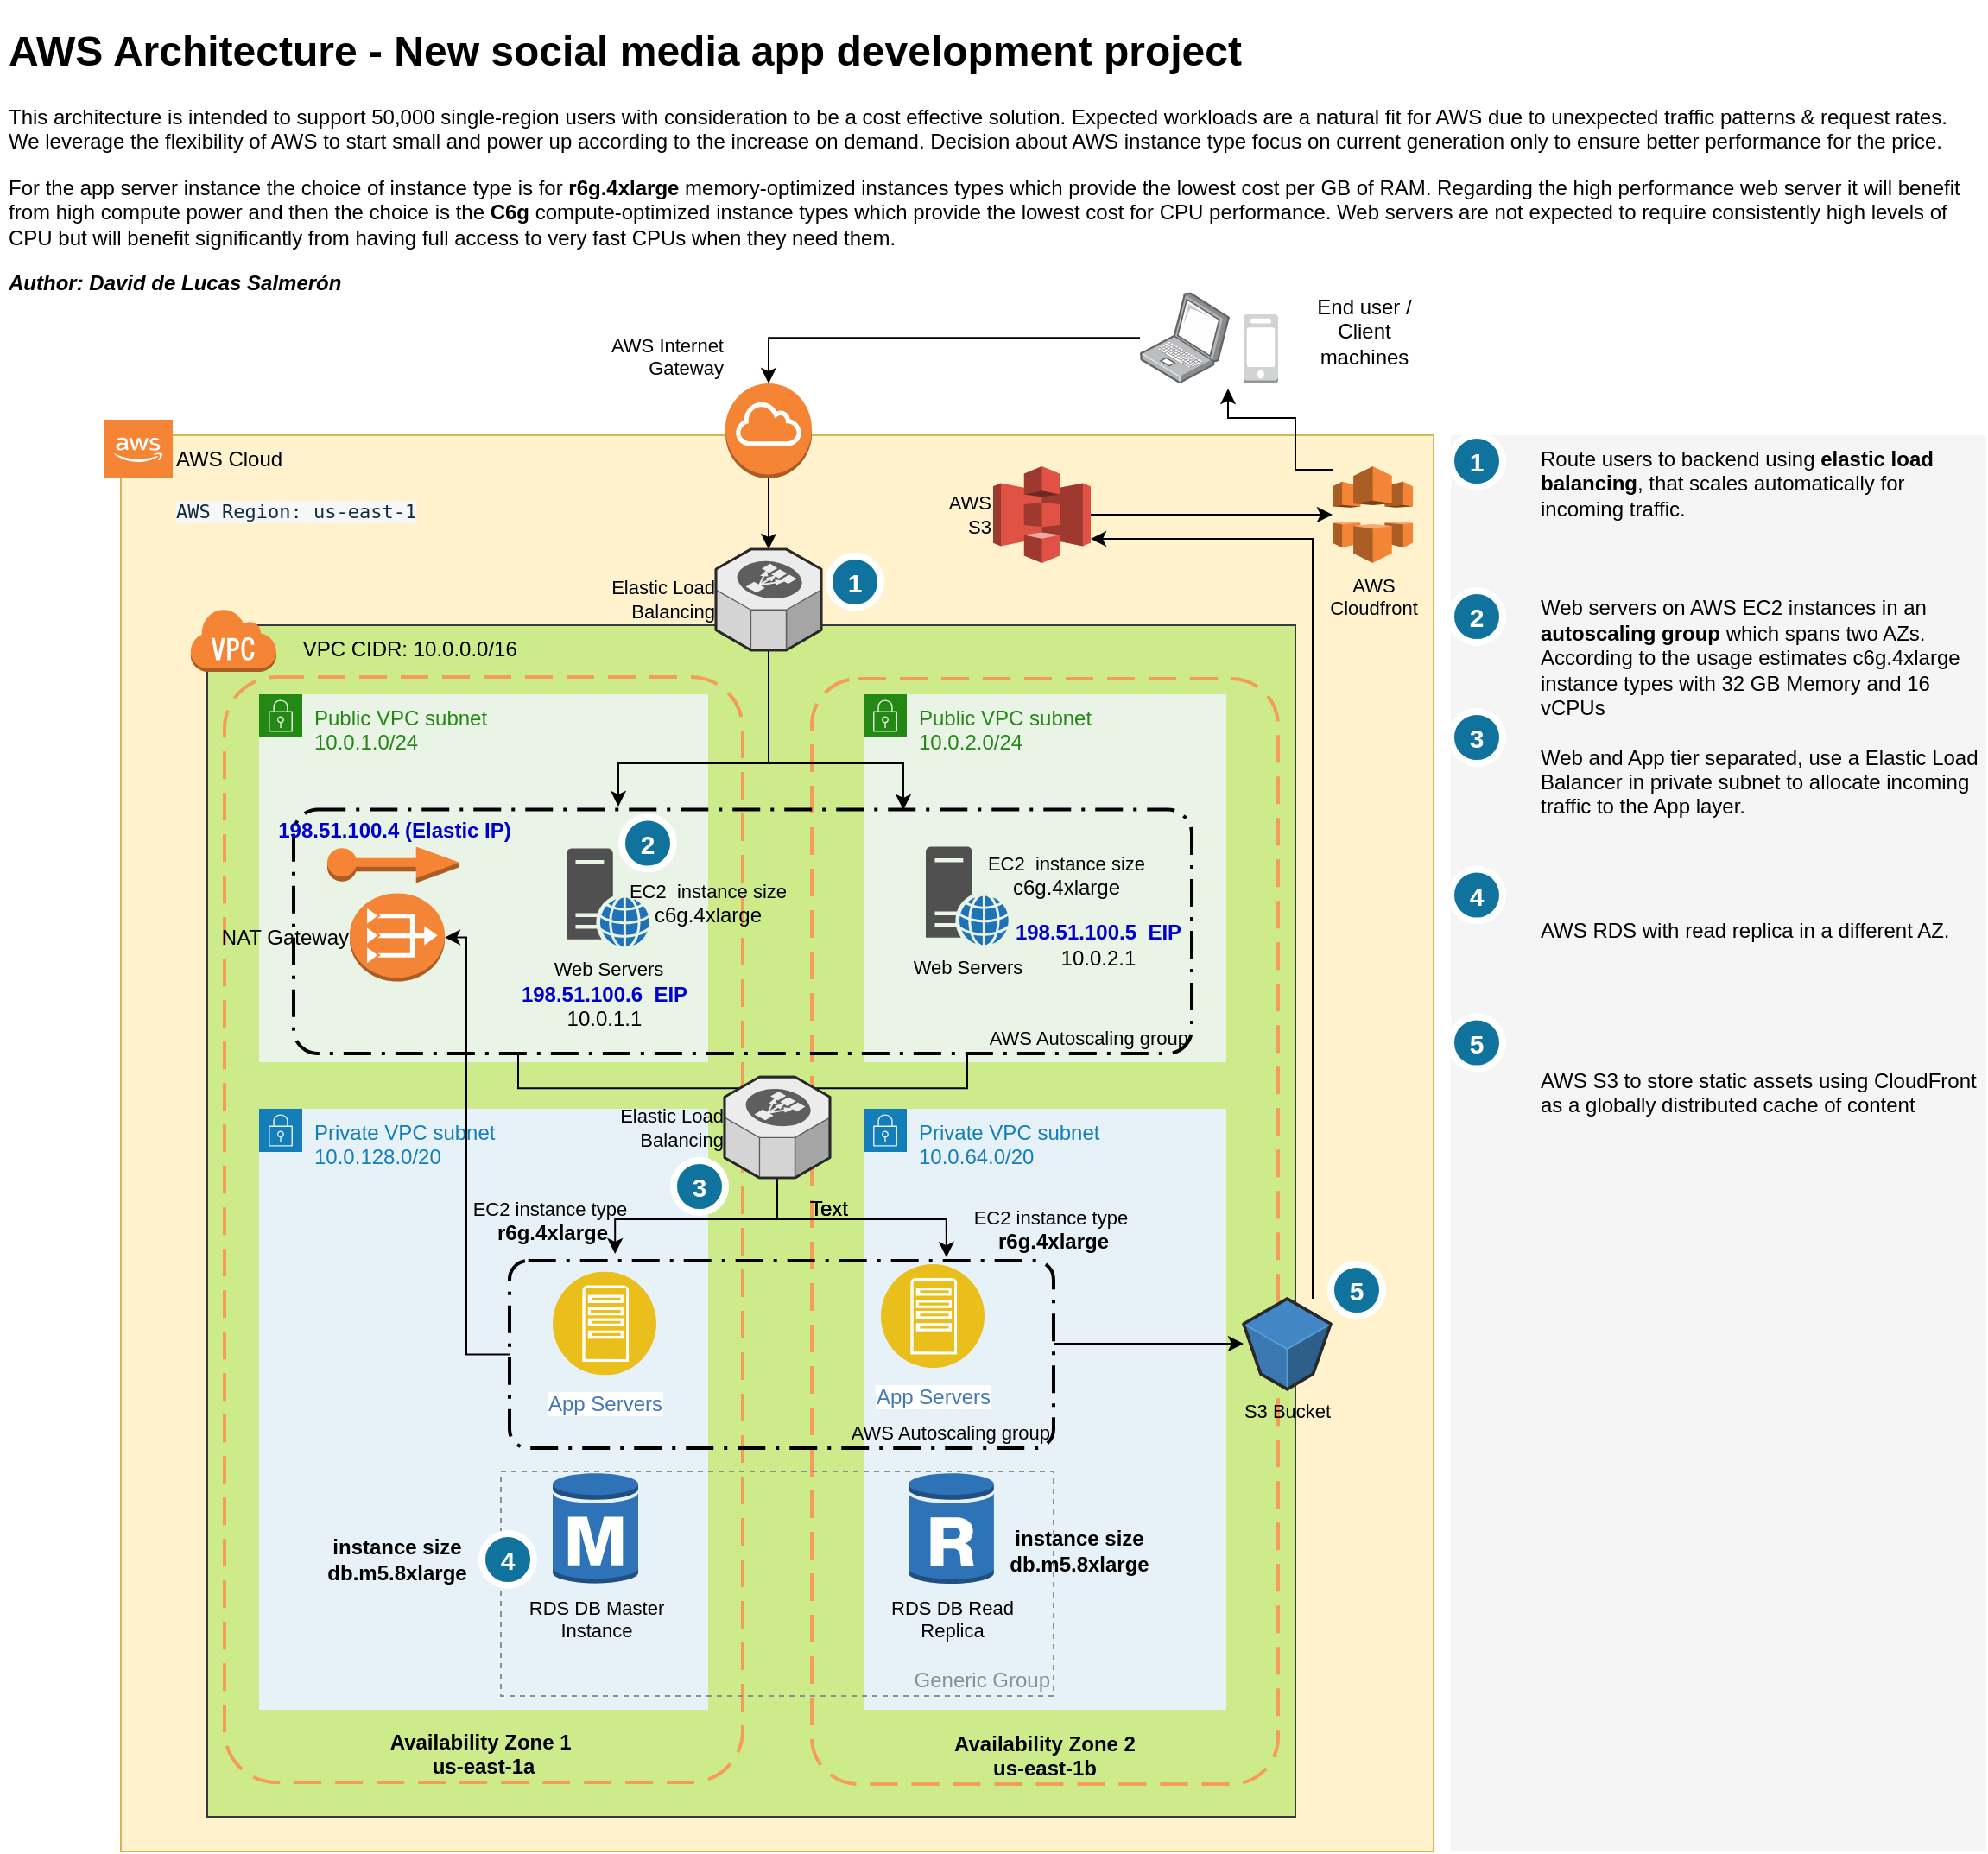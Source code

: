 <mxfile version="13.2.2" type="device" pages="3"><diagram id="McDOz9W4WF2CEw2Dvn7D" name="Udacity_Diagram_1"><mxGraphModel dx="1369" dy="881" grid="1" gridSize="10" guides="1" tooltips="1" connect="1" arrows="1" fold="1" page="1" pageScale="1" pageWidth="1169" pageHeight="1654" math="0" shadow="0"><root><mxCell id="0"/><mxCell id="1" parent="0"/><mxCell id="A8CVMTYC7VUKGbAxHwlT-1" value="AWS Cloud" style="outlineConnect=0;html=1;whiteSpace=wrap;fontSize=12;fontStyle=0;shape=mxgraph.aws4.group;grIcon=mxgraph.aws4.group_aws_cloud;strokeColor=#d6b656;fillColor=#fff2cc;verticalAlign=top;align=left;spacingLeft=30;dashed=0;" parent="1" vertex="1"><mxGeometry x="80" y="252" width="760" height="820" as="geometry"/></mxCell><mxCell id="Zefzm6IZTxNrHJh86IX8-1" value="&amp;nbsp; &amp;nbsp; &amp;nbsp; &amp;nbsp;VPC CIDR: 10.0.0.0/16" style="outlineConnect=0;html=1;whiteSpace=wrap;fontSize=12;fontStyle=0;shape=mxgraph.aws4.group;grIcon=mxgraph.aws4.group_vpc;strokeColor=#36393d;fillColor=#cdeb8b;verticalAlign=top;align=left;spacingLeft=30;dashed=0;" parent="1" vertex="1"><mxGeometry x="130" y="362" width="630" height="690" as="geometry"/></mxCell><mxCell id="epzeTMdgVQG5rQEZ-vYI-1" value="Availability Zone 2&#10;us-east-1b" style="rounded=1;arcSize=10;dashed=1;strokeColor=#F59D56;fillColor=none;gradientColor=none;dashPattern=8 4;strokeWidth=2;fontColor=#000000;verticalAlign=bottom;align=center;fontStyle=1" parent="1" vertex="1"><mxGeometry x="480" y="393" width="270" height="640" as="geometry"/></mxCell><mxCell id="NTdMYg6DqVKBEiWZkktg-1" value="Availability Zone 1 &#10;us-east-1a" style="rounded=1;arcSize=10;dashed=1;strokeColor=#F59D56;fillColor=none;gradientColor=none;dashPattern=8 4;strokeWidth=2;fontColor=#000000;verticalAlign=bottom;align=center;fontStyle=1" parent="1" vertex="1"><mxGeometry x="140" y="392" width="300" height="640" as="geometry"/></mxCell><mxCell id="cdprHV1nbsTUeTBSzKlD-3" value="Private VPC&amp;nbsp;subnet&lt;br&gt;10.0.64.0/20" style="points=[[0,0],[0.25,0],[0.5,0],[0.75,0],[1,0],[1,0.25],[1,0.5],[1,0.75],[1,1],[0.75,1],[0.5,1],[0.25,1],[0,1],[0,0.75],[0,0.5],[0,0.25]];outlineConnect=0;gradientColor=none;html=1;whiteSpace=wrap;fontSize=12;fontStyle=0;shape=mxgraph.aws4.group;grIcon=mxgraph.aws4.group_security_group;grStroke=0;strokeColor=#147EBA;fillColor=#E6F2F8;verticalAlign=top;align=left;spacingLeft=30;fontColor=#147EBA;dashed=0;" parent="1" vertex="1"><mxGeometry x="510" y="642" width="210" height="348" as="geometry"/></mxCell><mxCell id="cdprHV1nbsTUeTBSzKlD-2" value="Private VPC&amp;nbsp;subnet&lt;br&gt;10.0.128.0/20" style="points=[[0,0],[0.25,0],[0.5,0],[0.75,0],[1,0],[1,0.25],[1,0.5],[1,0.75],[1,1],[0.75,1],[0.5,1],[0.25,1],[0,1],[0,0.75],[0,0.5],[0,0.25]];outlineConnect=0;gradientColor=none;html=1;whiteSpace=wrap;fontSize=12;fontStyle=0;shape=mxgraph.aws4.group;grIcon=mxgraph.aws4.group_security_group;grStroke=0;strokeColor=#147EBA;fillColor=#E6F2F8;verticalAlign=top;align=left;spacingLeft=30;fontColor=#147EBA;dashed=0;" parent="1" vertex="1"><mxGeometry x="160" y="642" width="260" height="348" as="geometry"/></mxCell><mxCell id="XdWFsrcNW8t2DL02BhgS-1" style="edgeStyle=orthogonalEdgeStyle;rounded=0;orthogonalLoop=1;jettySize=auto;html=1;fontSize=11;" parent="1" source="gcy_pPSBwKrR6Ofx5eui-27" target="gcy_pPSBwKrR6Ofx5eui-3" edge="1"><mxGeometry relative="1" as="geometry"><Array as="points"><mxPoint x="650" y="778"/><mxPoint x="650" y="778"/></Array></mxGeometry></mxCell><mxCell id="gcy_pPSBwKrR6Ofx5eui-27" value="AWS Autoscaling group" style="rounded=1;arcSize=10;dashed=1;fillColor=none;gradientColor=none;dashPattern=8 3 1 3;strokeWidth=2;fontSize=11;labelPosition=center;verticalLabelPosition=middle;align=right;verticalAlign=bottom;" parent="1" vertex="1"><mxGeometry x="305" y="730" width="315" height="108.5" as="geometry"/></mxCell><mxCell id="cdprHV1nbsTUeTBSzKlD-1" value="Public VPC subnet &lt;br&gt;10.0.1.0/24" style="points=[[0,0],[0.25,0],[0.5,0],[0.75,0],[1,0],[1,0.25],[1,0.5],[1,0.75],[1,1],[0.75,1],[0.5,1],[0.25,1],[0,1],[0,0.75],[0,0.5],[0,0.25]];outlineConnect=0;gradientColor=none;html=1;whiteSpace=wrap;fontSize=12;fontStyle=0;shape=mxgraph.aws4.group;grIcon=mxgraph.aws4.group_security_group;grStroke=0;strokeColor=#248814;fillColor=#E9F3E6;verticalAlign=top;align=left;spacingLeft=30;fontColor=#248814;dashed=0;" parent="1" vertex="1"><mxGeometry x="160" y="402" width="260" height="213" as="geometry"/></mxCell><mxCell id="cdprHV1nbsTUeTBSzKlD-4" value="Public VPC subnet&lt;br&gt;10.0.2.0/24" style="points=[[0,0],[0.25,0],[0.5,0],[0.75,0],[1,0],[1,0.25],[1,0.5],[1,0.75],[1,1],[0.75,1],[0.5,1],[0.25,1],[0,1],[0,0.75],[0,0.5],[0,0.25]];outlineConnect=0;gradientColor=none;html=1;whiteSpace=wrap;fontSize=12;fontStyle=0;shape=mxgraph.aws4.group;grIcon=mxgraph.aws4.group_security_group;grStroke=0;strokeColor=#248814;fillColor=#E9F3E6;verticalAlign=top;align=left;spacingLeft=30;fontColor=#248814;dashed=0;" parent="1" vertex="1"><mxGeometry x="510" y="402" width="210" height="213" as="geometry"/></mxCell><mxCell id="gcy_pPSBwKrR6Ofx5eui-44" style="edgeStyle=orthogonalEdgeStyle;rounded=0;orthogonalLoop=1;jettySize=auto;html=1;exitX=0.25;exitY=1;exitDx=0;exitDy=0;fontSize=11;" parent="1" source="gcy_pPSBwKrR6Ofx5eui-17" target="gcy_pPSBwKrR6Ofx5eui-38" edge="1"><mxGeometry relative="1" as="geometry"/></mxCell><mxCell id="gcy_pPSBwKrR6Ofx5eui-45" style="edgeStyle=orthogonalEdgeStyle;rounded=0;orthogonalLoop=1;jettySize=auto;html=1;exitX=0.75;exitY=1;exitDx=0;exitDy=0;fontSize=11;" parent="1" source="gcy_pPSBwKrR6Ofx5eui-17" target="gcy_pPSBwKrR6Ofx5eui-38" edge="1"><mxGeometry relative="1" as="geometry"/></mxCell><mxCell id="gcy_pPSBwKrR6Ofx5eui-17" value="AWS Autoscaling group" style="rounded=1;arcSize=10;dashed=1;fillColor=none;gradientColor=none;dashPattern=8 3 1 3;strokeWidth=2;fontSize=11;labelPosition=center;verticalLabelPosition=middle;align=right;verticalAlign=bottom;" parent="1" vertex="1"><mxGeometry x="180" y="468.75" width="520" height="141.25" as="geometry"/></mxCell><mxCell id="Zefzm6IZTxNrHJh86IX8-6" value="" style="rounded=0;whiteSpace=wrap;html=1;align=left;fillColor=#f5f5f5;strokeColor=none;fontColor=#333333;" parent="1" vertex="1"><mxGeometry x="850" y="252" width="310" height="820" as="geometry"/></mxCell><mxCell id="Zefzm6IZTxNrHJh86IX8-4" value="&lt;h1&gt;AWS Architecture - New social media app development project&lt;/h1&gt;&lt;p&gt;This architecture is intended to support 50,000 single-region users with consideration to be a cost effective solution. Expected workloads are a natural fit for AWS due to unexpected traffic patterns &amp;amp; request rates. We leverage the flexibility of AWS to start small and power up according to the increase on demand. Decision about AWS instance type focus on current generation only to ensure better performance for the price.&lt;/p&gt;&lt;p&gt;For the app server instance the choice of instance type is for &lt;b&gt;r6g.4xlarge&lt;/b&gt; memory-optimized instances types which provide the lowest cost per GB of RAM. Regarding the high performance web server it will benefit from high compute power and then the choice is the &lt;b&gt;C6g&lt;/b&gt; compute-optimized instance types which provide the lowest cost for CPU performance. Web servers are not expected to require consistently high levels of CPU but will&amp;nbsp;benefit significantly from having full access to very fast CPUs when they need them.&lt;/p&gt;&lt;p&gt;&lt;b&gt;&lt;i&gt;Author: David de Lucas Salmerón&lt;/i&gt;&lt;/b&gt;&lt;br&gt;&lt;/p&gt;&lt;p&gt;&lt;br&gt;&lt;/p&gt;" style="text;html=1;strokeColor=none;fillColor=none;spacing=5;spacingTop=-20;whiteSpace=wrap;overflow=hidden;rounded=0;" parent="1" vertex="1"><mxGeometry x="10" y="10" width="1150" height="170" as="geometry"/></mxCell><mxCell id="Zefzm6IZTxNrHJh86IX8-5" value="Route users to backend using &lt;b&gt;elastic load balancing&lt;/b&gt;, that scales automatically for incoming traffic.&lt;b&gt;&amp;nbsp;&lt;/b&gt;&lt;br&gt;&lt;br&gt;&lt;br&gt;&lt;br&gt;Web servers on AWS EC2 instances in an &lt;b&gt;autoscaling group &lt;/b&gt;which spans two AZs. According to the usage estimates&amp;nbsp;c6g.4xlarge instance types with 32 GB Memory and 16 vCPUs&amp;nbsp;&lt;b&gt;&amp;nbsp;&lt;br&gt;&lt;br&gt;&lt;/b&gt;Web and App tier separated, use a Elastic Load Balancer in private subnet to allocate incoming traffic to the App layer.&lt;br&gt;&lt;br&gt;&lt;br&gt;&lt;br&gt;&lt;br&gt;AWS RDS with read replica in a different AZ.&amp;nbsp;&lt;br&gt;&lt;br&gt;&lt;br&gt;&lt;br&gt;&lt;br&gt;&lt;br&gt;AWS S3 to store static assets using CloudFront as a globally distributed cache of content" style="text;html=1;strokeColor=none;fillColor=none;align=left;verticalAlign=top;whiteSpace=wrap;rounded=0;" parent="1" vertex="1"><mxGeometry x="900" y="252" width="260" height="820" as="geometry"/></mxCell><mxCell id="Zefzm6IZTxNrHJh86IX8-8" value="1" style="shape=ellipse;perimeter=ellipsePerimeter;fontSize=15;fontStyle=1;shadow=0;strokeColor=#ffffff;fillColor=#10739E;strokeWidth=4;fontColor=#ffffff;align=center;verticalAlign=top;" parent="1" vertex="1"><mxGeometry x="850" y="252" width="30" height="30" as="geometry"/></mxCell><mxCell id="aLwPi27Mg2yZu76CmqRt-5" style="edgeStyle=orthogonalEdgeStyle;rounded=0;orthogonalLoop=1;jettySize=auto;html=1;entryX=0.5;entryY=0;entryDx=0;entryDy=0;entryPerimeter=0;fontSize=11;" parent="1" source="A8CVMTYC7VUKGbAxHwlT-3" target="aLwPi27Mg2yZu76CmqRt-4" edge="1"><mxGeometry relative="1" as="geometry"/></mxCell><mxCell id="A8CVMTYC7VUKGbAxHwlT-3" value="" style="points=[];aspect=fixed;html=1;align=center;shadow=0;dashed=0;image;image=img/lib/allied_telesis/computer_and_terminals/Laptop.svg;" parent="1" vertex="1"><mxGeometry x="670" y="169.26" width="52" height="52.74" as="geometry"/></mxCell><mxCell id="A8CVMTYC7VUKGbAxHwlT-4" value="" style="outlineConnect=0;dashed=0;verticalLabelPosition=bottom;verticalAlign=top;align=center;html=1;shape=mxgraph.aws3.mobile_client;fillColor=#D2D3D3;gradientColor=none;" parent="1" vertex="1"><mxGeometry x="730" y="182" width="20" height="40" as="geometry"/></mxCell><mxCell id="A8CVMTYC7VUKGbAxHwlT-5" value="End user / Client machines" style="text;html=1;strokeColor=none;fillColor=none;align=center;verticalAlign=middle;whiteSpace=wrap;rounded=0;" parent="1" vertex="1"><mxGeometry x="760" y="182" width="80" height="20" as="geometry"/></mxCell><mxCell id="A8CVMTYC7VUKGbAxHwlT-6" value="&lt;span style=&quot;color: rgb(15 , 43 , 61) ; font-family: monospace , monospace ; font-size: 11px ; font-style: normal ; font-weight: 400 ; letter-spacing: normal ; text-align: left ; text-indent: 0px ; text-transform: none ; word-spacing: 0px ; background-color: rgb(247 , 247 , 248) ; display: inline ; float: none&quot;&gt;AWS Region: us-east-1&lt;/span&gt;" style="text;whiteSpace=wrap;html=1;fontSize=11;" parent="1" vertex="1"><mxGeometry x="110" y="283" width="149" height="30" as="geometry"/></mxCell><mxCell id="D_G-WNIXZ3G-uMVslzD8-1" value="" style="outlineConnect=0;dashed=0;verticalLabelPosition=bottom;verticalAlign=top;align=center;html=1;shape=mxgraph.aws3.cloud_2;fillColor=#F58534;gradientColor=none;fontColor=#000000;" parent="1" vertex="1"><mxGeometry x="70" y="243" width="40" height="34" as="geometry"/></mxCell><mxCell id="MadBaoG2AKypC6suMUVm-1" value="" style="outlineConnect=0;dashed=0;verticalLabelPosition=bottom;verticalAlign=top;align=center;html=1;shape=mxgraph.aws3.virtual_private_cloud;fillColor=#F58534;gradientColor=none;" parent="1" vertex="1"><mxGeometry x="120" y="352" width="50" height="37" as="geometry"/></mxCell><mxCell id="aLwPi27Mg2yZu76CmqRt-1" value="NAT Gateway" style="outlineConnect=0;dashed=0;verticalLabelPosition=middle;verticalAlign=middle;align=right;html=1;shape=mxgraph.aws3.vpc_nat_gateway;fillColor=#F58536;gradientColor=none;labelPosition=left;" parent="1" vertex="1"><mxGeometry x="212.5" y="517.25" width="55" height="51" as="geometry"/></mxCell><mxCell id="gcy_pPSBwKrR6Ofx5eui-37" style="edgeStyle=orthogonalEdgeStyle;rounded=0;orthogonalLoop=1;jettySize=auto;html=1;fontSize=11;" parent="1" source="aLwPi27Mg2yZu76CmqRt-4" target="gcy_pPSBwKrR6Ofx5eui-33" edge="1"><mxGeometry relative="1" as="geometry"/></mxCell><mxCell id="aLwPi27Mg2yZu76CmqRt-4" value="AWS Internet &lt;br&gt;Gateway" style="outlineConnect=0;dashed=0;verticalLabelPosition=top;verticalAlign=bottom;align=right;html=1;shape=mxgraph.aws3.internet_gateway;fillColor=#F58534;gradientColor=none;fontSize=11;labelPosition=left;" parent="1" vertex="1"><mxGeometry x="430" y="222" width="50" height="55" as="geometry"/></mxCell><mxCell id="gcy_pPSBwKrR6Ofx5eui-7" style="edgeStyle=orthogonalEdgeStyle;rounded=0;orthogonalLoop=1;jettySize=auto;html=1;fontSize=11;entryX=0.981;entryY=1.057;entryDx=0;entryDy=0;entryPerimeter=0;" parent="1" source="gcy_pPSBwKrR6Ofx5eui-1" target="A8CVMTYC7VUKGbAxHwlT-3" edge="1"><mxGeometry relative="1" as="geometry"><mxPoint x="720" y="232" as="targetPoint"/><Array as="points"><mxPoint x="760" y="272"/><mxPoint x="760" y="242"/><mxPoint x="721" y="242"/></Array></mxGeometry></mxCell><mxCell id="gcy_pPSBwKrR6Ofx5eui-1" value="AWS &lt;br&gt;Cloudfront" style="outlineConnect=0;dashed=0;verticalLabelPosition=bottom;verticalAlign=top;align=center;html=1;shape=mxgraph.aws3.cloudfront;fillColor=#F58536;gradientColor=none;fontSize=11;labelPosition=center;" parent="1" vertex="1"><mxGeometry x="781.5" y="270" width="46.5" height="56" as="geometry"/></mxCell><mxCell id="gcy_pPSBwKrR6Ofx5eui-6" style="edgeStyle=orthogonalEdgeStyle;rounded=0;orthogonalLoop=1;jettySize=auto;html=1;fontSize=11;" parent="1" source="gcy_pPSBwKrR6Ofx5eui-2" target="gcy_pPSBwKrR6Ofx5eui-1" edge="1"><mxGeometry relative="1" as="geometry"/></mxCell><mxCell id="gcy_pPSBwKrR6Ofx5eui-2" value="AWS &lt;br&gt;S3" style="outlineConnect=0;dashed=0;verticalLabelPosition=middle;verticalAlign=middle;align=right;html=1;shape=mxgraph.aws3.s3;fillColor=#E05243;gradientColor=none;fontSize=11;labelPosition=left;" parent="1" vertex="1"><mxGeometry x="585" y="270" width="56.5" height="56" as="geometry"/></mxCell><mxCell id="gcy_pPSBwKrR6Ofx5eui-4" style="edgeStyle=orthogonalEdgeStyle;rounded=0;orthogonalLoop=1;jettySize=auto;html=1;fontSize=11;" parent="1" source="gcy_pPSBwKrR6Ofx5eui-3" target="gcy_pPSBwKrR6Ofx5eui-2" edge="1"><mxGeometry relative="1" as="geometry"><Array as="points"><mxPoint x="770" y="312"/></Array></mxGeometry></mxCell><mxCell id="gcy_pPSBwKrR6Ofx5eui-3" value="S3 Bucket" style="verticalLabelPosition=bottom;html=1;verticalAlign=top;strokeWidth=1;align=center;outlineConnect=0;dashed=0;outlineConnect=0;shape=mxgraph.aws3d.s3Bucket;fillColor=#4286c5;strokeColor=#57A2D8;aspect=fixed;fontSize=11;" parent="1" vertex="1"><mxGeometry x="730" y="752" width="50.5" height="52.39" as="geometry"/></mxCell><mxCell id="gcy_pPSBwKrR6Ofx5eui-15" value="Web Servers" style="pointerEvents=1;shadow=0;dashed=0;html=1;strokeColor=none;fillColor=#505050;labelPosition=center;verticalLabelPosition=bottom;verticalAlign=top;outlineConnect=0;align=center;shape=mxgraph.office.servers.web_server_blue;fontSize=11;" parent="1" vertex="1"><mxGeometry x="338" y="491.25" width="48" height="57" as="geometry"/></mxCell><mxCell id="gcy_pPSBwKrR6Ofx5eui-16" value="Web Servers" style="pointerEvents=1;shadow=0;dashed=0;html=1;strokeColor=none;fillColor=#505050;labelPosition=center;verticalLabelPosition=bottom;verticalAlign=top;outlineConnect=0;align=center;shape=mxgraph.office.servers.web_server_blue;fontSize=11;" parent="1" vertex="1"><mxGeometry x="546" y="490.25" width="48" height="57" as="geometry"/></mxCell><mxCell id="gcy_pPSBwKrR6Ofx5eui-22" value="App Servers" style="aspect=fixed;perimeter=ellipsePerimeter;html=1;align=center;shadow=0;dashed=0;fontColor=#4277BB;labelBackgroundColor=#ffffff;fontSize=12;spacingTop=3;image;image=img/lib/ibm/applications/app_server.svg;" parent="1" vertex="1"><mxGeometry x="330" y="736.25" width="60" height="60" as="geometry"/></mxCell><mxCell id="gcy_pPSBwKrR6Ofx5eui-25" value="EC2&amp;nbsp; instance size&lt;br&gt;&lt;span style=&quot;font-size: 12px ; text-align: left&quot;&gt;c6g.4xlarge&lt;/span&gt;" style="text;html=1;strokeColor=none;fillColor=none;align=center;verticalAlign=middle;whiteSpace=wrap;rounded=0;fontSize=11;" parent="1" vertex="1"><mxGeometry x="580" y="497.25" width="95" height="20" as="geometry"/></mxCell><mxCell id="gcy_pPSBwKrR6Ofx5eui-26" value="App Servers" style="aspect=fixed;perimeter=ellipsePerimeter;html=1;align=center;shadow=0;dashed=0;fontColor=#4277BB;labelBackgroundColor=#ffffff;fontSize=12;spacingTop=3;image;image=img/lib/ibm/applications/app_server.svg;" parent="1" vertex="1"><mxGeometry x="520" y="732" width="60" height="60" as="geometry"/></mxCell><mxCell id="gcy_pPSBwKrR6Ofx5eui-29" value="RDS DB Master &lt;br&gt;Instance" style="outlineConnect=0;dashed=0;verticalLabelPosition=bottom;verticalAlign=top;align=center;html=1;shape=mxgraph.aws3.rds_db_instance;fillColor=#2E73B8;gradientColor=none;fontSize=11;" parent="1" vertex="1"><mxGeometry x="330" y="852" width="49.5" height="66" as="geometry"/></mxCell><mxCell id="gcy_pPSBwKrR6Ofx5eui-31" value="RDS DB Read &lt;br&gt;Replica" style="outlineConnect=0;dashed=0;verticalLabelPosition=bottom;verticalAlign=top;align=center;html=1;shape=mxgraph.aws3.rds_db_instance_read_replica;fillColor=#2E73B8;gradientColor=none;fontSize=11;" parent="1" vertex="1"><mxGeometry x="536" y="852" width="49.5" height="66" as="geometry"/></mxCell><mxCell id="gcy_pPSBwKrR6Ofx5eui-32" value="Generic Group" style="outlineConnect=0;gradientColor=none;html=1;whiteSpace=wrap;fontSize=12;fontStyle=0;strokeColor=#879196;fillColor=none;verticalAlign=bottom;align=right;fontColor=#879196;dashed=1;spacingTop=3;labelPosition=center;verticalLabelPosition=middle;" parent="1" vertex="1"><mxGeometry x="300" y="852" width="320" height="130" as="geometry"/></mxCell><mxCell id="gcy_pPSBwKrR6Ofx5eui-34" style="edgeStyle=orthogonalEdgeStyle;rounded=0;orthogonalLoop=1;jettySize=auto;html=1;fontSize=11;" parent="1" source="gcy_pPSBwKrR6Ofx5eui-33" edge="1"><mxGeometry relative="1" as="geometry"><mxPoint x="368" y="467" as="targetPoint"/><Array as="points"><mxPoint x="455" y="442"/><mxPoint x="368" y="442"/><mxPoint x="368" y="467"/></Array></mxGeometry></mxCell><mxCell id="gcy_pPSBwKrR6Ofx5eui-36" style="edgeStyle=orthogonalEdgeStyle;rounded=0;orthogonalLoop=1;jettySize=auto;html=1;fontSize=11;" parent="1" source="gcy_pPSBwKrR6Ofx5eui-33" edge="1"><mxGeometry relative="1" as="geometry"><mxPoint x="533" y="469" as="targetPoint"/><Array as="points"><mxPoint x="455" y="442"/><mxPoint x="533" y="442"/><mxPoint x="533" y="469"/></Array></mxGeometry></mxCell><mxCell id="gcy_pPSBwKrR6Ofx5eui-33" value="Elastic Load&lt;br&gt;Balancing" style="verticalLabelPosition=middle;html=1;verticalAlign=middle;strokeWidth=1;align=right;outlineConnect=0;dashed=0;outlineConnect=0;shape=mxgraph.aws3d.elasticLoadBalancing;fillColor=#ECECEC;strokeColor=#5E5E5E;aspect=fixed;fontSize=11;labelPosition=left;" parent="1" vertex="1"><mxGeometry x="424.5" y="318" width="61" height="58.46" as="geometry"/></mxCell><mxCell id="gcy_pPSBwKrR6Ofx5eui-41" style="edgeStyle=orthogonalEdgeStyle;rounded=0;orthogonalLoop=1;jettySize=auto;html=1;entryX=0.194;entryY=-0.037;entryDx=0;entryDy=0;entryPerimeter=0;fontSize=11;" parent="1" source="gcy_pPSBwKrR6Ofx5eui-38" target="gcy_pPSBwKrR6Ofx5eui-27" edge="1"><mxGeometry relative="1" as="geometry"/></mxCell><mxCell id="gcy_pPSBwKrR6Ofx5eui-43" style="edgeStyle=orthogonalEdgeStyle;rounded=0;orthogonalLoop=1;jettySize=auto;html=1;entryX=0.803;entryY=-0.018;entryDx=0;entryDy=0;entryPerimeter=0;fontSize=11;" parent="1" source="gcy_pPSBwKrR6Ofx5eui-38" target="gcy_pPSBwKrR6Ofx5eui-27" edge="1"><mxGeometry relative="1" as="geometry"/></mxCell><mxCell id="gcy_pPSBwKrR6Ofx5eui-38" value="Elastic Load&lt;br&gt;Balancing" style="verticalLabelPosition=middle;html=1;verticalAlign=middle;strokeWidth=1;align=right;outlineConnect=0;dashed=0;outlineConnect=0;shape=mxgraph.aws3d.elasticLoadBalancing;fillColor=#ECECEC;strokeColor=#5E5E5E;aspect=fixed;fontSize=11;labelPosition=left;" parent="1" vertex="1"><mxGeometry x="429.5" y="623.54" width="61" height="58.46" as="geometry"/></mxCell><mxCell id="ynIK8ZYILAGawrS-oB-u-1" style="edgeStyle=orthogonalEdgeStyle;rounded=0;orthogonalLoop=1;jettySize=auto;html=1;fontSize=11;" parent="1" source="gcy_pPSBwKrR6Ofx5eui-27" target="aLwPi27Mg2yZu76CmqRt-1" edge="1"><mxGeometry relative="1" as="geometry"><Array as="points"><mxPoint x="280" y="784"/></Array></mxGeometry></mxCell><mxCell id="XdWFsrcNW8t2DL02BhgS-2" value="1" style="shape=ellipse;perimeter=ellipsePerimeter;fontSize=15;fontStyle=1;shadow=0;strokeColor=#ffffff;fillColor=#10739E;strokeWidth=4;fontColor=#ffffff;align=center;verticalAlign=top;" parent="1" vertex="1"><mxGeometry x="490" y="322" width="30" height="30" as="geometry"/></mxCell><mxCell id="XdWFsrcNW8t2DL02BhgS-3" value="2" style="shape=ellipse;perimeter=ellipsePerimeter;fontSize=15;fontStyle=1;shadow=0;strokeColor=#ffffff;fillColor=#10739E;strokeWidth=4;fontColor=#ffffff;align=center;verticalAlign=top;" parent="1" vertex="1"><mxGeometry x="850" y="342" width="30" height="30" as="geometry"/></mxCell><mxCell id="XdWFsrcNW8t2DL02BhgS-4" value="3" style="shape=ellipse;perimeter=ellipsePerimeter;fontSize=15;fontStyle=1;shadow=0;strokeColor=#ffffff;fillColor=#10739E;strokeWidth=4;fontColor=#ffffff;align=center;verticalAlign=top;" parent="1" vertex="1"><mxGeometry x="850" y="412" width="30" height="30" as="geometry"/></mxCell><mxCell id="XdWFsrcNW8t2DL02BhgS-5" value="3" style="shape=ellipse;perimeter=ellipsePerimeter;fontSize=15;fontStyle=1;shadow=0;strokeColor=#ffffff;fillColor=#10739E;strokeWidth=4;fontColor=#ffffff;align=center;verticalAlign=top;" parent="1" vertex="1"><mxGeometry x="400" y="672" width="30" height="30" as="geometry"/></mxCell><mxCell id="XdWFsrcNW8t2DL02BhgS-6" value="4" style="shape=ellipse;perimeter=ellipsePerimeter;fontSize=15;fontStyle=1;shadow=0;strokeColor=#ffffff;fillColor=#10739E;strokeWidth=4;fontColor=#ffffff;align=center;verticalAlign=top;" parent="1" vertex="1"><mxGeometry x="850" y="503.25" width="30" height="30" as="geometry"/></mxCell><mxCell id="XdWFsrcNW8t2DL02BhgS-7" value="4" style="shape=ellipse;perimeter=ellipsePerimeter;fontSize=15;fontStyle=1;shadow=0;strokeColor=#ffffff;fillColor=#10739E;strokeWidth=4;fontColor=#ffffff;align=center;verticalAlign=top;" parent="1" vertex="1"><mxGeometry x="289" y="888" width="30" height="30" as="geometry"/></mxCell><mxCell id="XdWFsrcNW8t2DL02BhgS-8" value="5" style="shape=ellipse;perimeter=ellipsePerimeter;fontSize=15;fontStyle=1;shadow=0;strokeColor=#ffffff;fillColor=#10739E;strokeWidth=4;fontColor=#ffffff;align=center;verticalAlign=top;" parent="1" vertex="1"><mxGeometry x="850" y="588.75" width="30" height="30" as="geometry"/></mxCell><mxCell id="XdWFsrcNW8t2DL02BhgS-9" value="5" style="shape=ellipse;perimeter=ellipsePerimeter;fontSize=15;fontStyle=1;shadow=0;strokeColor=#ffffff;fillColor=#10739E;strokeWidth=4;fontColor=#ffffff;align=center;verticalAlign=top;" parent="1" vertex="1"><mxGeometry x="780.5" y="732" width="30" height="30" as="geometry"/></mxCell><mxCell id="ExrZB-nBfFgmghQm9sTf-1" value="EC2&amp;nbsp; instance size&lt;br&gt;&lt;span style=&quot;font-size: 12px ; text-align: left&quot;&gt;c6g.4xlarge&lt;/span&gt;" style="text;html=1;strokeColor=none;fillColor=none;align=center;verticalAlign=middle;whiteSpace=wrap;rounded=0;fontSize=11;" parent="1" vertex="1"><mxGeometry x="370" y="513.25" width="99.5" height="20" as="geometry"/></mxCell><mxCell id="ExrZB-nBfFgmghQm9sTf-2" value="EC2 instance type&amp;nbsp;&lt;br&gt;&lt;b style=&quot;font-size: 12px ; text-align: left&quot;&gt;r6g.4xlarge&lt;/b&gt;" style="text;html=1;strokeColor=none;fillColor=none;align=center;verticalAlign=middle;whiteSpace=wrap;rounded=0;fontSize=11;" parent="1" vertex="1"><mxGeometry x="279.5" y="697" width="100" height="20" as="geometry"/></mxCell><mxCell id="ExrZB-nBfFgmghQm9sTf-3" value="EC2 instance type&amp;nbsp;&lt;br&gt;&lt;b style=&quot;font-size: 12px ; text-align: left&quot;&gt;r6g.4xlarge&lt;/b&gt;" style="text;html=1;strokeColor=none;fillColor=none;align=center;verticalAlign=middle;whiteSpace=wrap;rounded=0;fontSize=11;" parent="1" vertex="1"><mxGeometry x="565" y="702" width="110" height="20" as="geometry"/></mxCell><mxCell id="qE-d5ORPCtYdBtu0bkwx-2" value="2" style="shape=ellipse;perimeter=ellipsePerimeter;fontSize=15;fontStyle=1;shadow=0;strokeColor=#ffffff;fillColor=#10739E;strokeWidth=4;fontColor=#ffffff;align=center;verticalAlign=top;" vertex="1" parent="1"><mxGeometry x="370" y="473.25" width="30" height="30" as="geometry"/></mxCell><mxCell id="qE-d5ORPCtYdBtu0bkwx-6" value="&lt;b&gt;instance size&lt;/b&gt;&lt;br&gt;&lt;b&gt;db.m5.8xlarge&lt;/b&gt;" style="text;html=1;strokeColor=none;fillColor=none;align=center;verticalAlign=middle;whiteSpace=wrap;rounded=0;" vertex="1" parent="1"><mxGeometry x="199.5" y="893" width="80" height="20" as="geometry"/></mxCell><mxCell id="qE-d5ORPCtYdBtu0bkwx-7" value="&lt;b&gt;instance size&lt;/b&gt;&lt;br&gt;&lt;b&gt;db.m5.8xlarge&lt;/b&gt;" style="text;html=1;strokeColor=none;fillColor=none;align=center;verticalAlign=middle;whiteSpace=wrap;rounded=0;" vertex="1" parent="1"><mxGeometry x="595" y="888" width="80" height="20" as="geometry"/></mxCell><mxCell id="EDEjoSYzcSmoCKlZ417N-1" value="198.51.100.4 (Elastic IP)" style="outlineConnect=0;dashed=0;verticalLabelPosition=top;verticalAlign=bottom;align=center;html=1;shape=mxgraph.aws3.elastic_ip;fillColor=#F58534;gradientColor=none;labelPosition=center;fontColor=#0000CC;fontStyle=1" vertex="1" parent="1"><mxGeometry x="199.5" y="490.25" width="76.5" height="21" as="geometry"/></mxCell><mxCell id="EDEjoSYzcSmoCKlZ417N-2" value="Text" style="text;html=1;strokeColor=none;fillColor=none;align=center;verticalAlign=middle;whiteSpace=wrap;rounded=0;" vertex="1" parent="1"><mxGeometry x="470" y="690" width="40" height="20" as="geometry"/></mxCell><mxCell id="EDEjoSYzcSmoCKlZ417N-3" value="Text" style="text;html=1;strokeColor=none;fillColor=none;align=center;verticalAlign=middle;whiteSpace=wrap;rounded=0;" vertex="1" parent="1"><mxGeometry x="470" y="690" width="40" height="20" as="geometry"/></mxCell><mxCell id="EDEjoSYzcSmoCKlZ417N-4" value="Text" style="text;html=1;strokeColor=none;fillColor=none;align=center;verticalAlign=middle;whiteSpace=wrap;rounded=0;" vertex="1" parent="1"><mxGeometry x="470" y="690" width="40" height="20" as="geometry"/></mxCell><mxCell id="EDEjoSYzcSmoCKlZ417N-11" value="&lt;b&gt;198.51.100.5&amp;nbsp; EIP&lt;/b&gt;&lt;br&gt;&lt;font color=&quot;#000000&quot;&gt;10.0.2.1&lt;/font&gt;" style="text;html=1;strokeColor=none;fillColor=none;align=center;verticalAlign=middle;whiteSpace=wrap;rounded=0;fontColor=#0000CC;" vertex="1" parent="1"><mxGeometry x="581" y="537.25" width="130" height="20" as="geometry"/></mxCell><mxCell id="EDEjoSYzcSmoCKlZ417N-12" value="&lt;span style=&quot;font-weight: 700&quot;&gt;198.51.100.6&amp;nbsp; EIP&lt;br&gt;&lt;/span&gt;&lt;font color=&quot;#000000&quot;&gt;10.0.1.1&lt;/font&gt;&lt;span style=&quot;font-weight: 700&quot;&gt;&lt;br&gt;&lt;/span&gt;&lt;span style=&quot;color: rgba(0 , 0 , 0 , 0) ; font-family: monospace ; font-size: 0px&quot;&gt;%3CmxGraphModel%3E%3Croot%3E%3CmxCell%20id%3D%220%22%2F%3E%3CmxCell%20id%3D%221%22%20parent%3D%220%22%2F%3E%3CmxCell%20id%3D%222%22%20value%3D%22%26lt%3Bspan%20style%3D%26quot%3Bfont-weight%3A%20700%26quot%3B%26gt%3B198.51.100.5%26amp%3Bnbsp%3B%20EIP%26lt%3B%2Fspan%26gt%3B%22%20style%3D%22text%3Bhtml%3D1%3BstrokeColor%3Dnone%3BfillColor%3Dnone%3Balign%3Dcenter%3BverticalAlign%3Dmiddle%3BwhiteSpace%3Dwrap%3Brounded%3D0%3BfontColor%3D%230000CC%3B%22%20vertex%3D%221%22%20parent%3D%221%22%3E%3CmxGeometry%20x%3D%22581%22%20y%3D%22537.25%22%20width%3D%22130%22%20height%3D%2220%22%20as%3D%22geometry%22%2F%3E%3C%2FmxCell%3E%3C%2Froot%3E%3C%2FmxGraphModel%3E&lt;/span&gt;&lt;span style=&quot;font-weight: 700&quot;&gt;&lt;br&gt;&lt;/span&gt;" style="text;html=1;strokeColor=none;fillColor=none;align=center;verticalAlign=middle;whiteSpace=wrap;rounded=0;fontColor=#0000CC;" vertex="1" parent="1"><mxGeometry x="295" y="580" width="130" height="20" as="geometry"/></mxCell></root></mxGraphModel></diagram><diagram id="nQnesSA6oey1kJ69yFrk" name="Udacity_Diagram_2"><mxGraphModel dx="1369" dy="881" grid="1" gridSize="10" guides="1" tooltips="1" connect="1" arrows="1" fold="1" page="1" pageScale="1" pageWidth="1169" pageHeight="1654" math="0" shadow="0"><root><mxCell id="MS3JmOIlFFnwcPeQPY54-0"/><mxCell id="MS3JmOIlFFnwcPeQPY54-1" parent="MS3JmOIlFFnwcPeQPY54-0"/><mxCell id="J0IMxH-PTaKo9PrYH7xX-0" value="AWS Cloud" style="outlineConnect=0;gradientColor=none;html=1;whiteSpace=wrap;fontSize=12;fontStyle=0;shape=mxgraph.aws4.group;grIcon=mxgraph.aws4.group_aws_cloud;strokeColor=#AAB7B8;fillColor=none;verticalAlign=top;align=left;spacingLeft=30;fontColor=#AAB7B8;dashed=0;" parent="MS3JmOIlFFnwcPeQPY54-1" vertex="1"><mxGeometry x="80" y="210" width="760" height="450" as="geometry"/></mxCell><mxCell id="J0IMxH-PTaKo9PrYH7xX-13" value="" style="rounded=0;whiteSpace=wrap;html=1;align=left;fillColor=#f5f5f5;strokeColor=none;fontColor=#333333;" parent="MS3JmOIlFFnwcPeQPY54-1" vertex="1"><mxGeometry x="850" y="210" width="310" height="450" as="geometry"/></mxCell><mxCell id="J0IMxH-PTaKo9PrYH7xX-14" value="&lt;h1&gt;AWS SERVERLESS Architecture - New app development project&lt;/h1&gt;&lt;p&gt;&lt;br&gt;&lt;/p&gt;&lt;p&gt;&lt;b&gt;&lt;i&gt;Author: David de Lucas Salmerón&lt;/i&gt;&lt;/b&gt;&lt;br&gt;&lt;/p&gt;&lt;p&gt;&lt;br&gt;&lt;/p&gt;" style="text;html=1;strokeColor=none;fillColor=none;spacing=5;spacingTop=-20;whiteSpace=wrap;overflow=hidden;rounded=0;" parent="MS3JmOIlFFnwcPeQPY54-1" vertex="1"><mxGeometry x="10" y="10" width="1150" height="150" as="geometry"/></mxCell><mxCell id="J0IMxH-PTaKo9PrYH7xX-15" value="Route 53 to let users discover the service points, with built in routing policies to route users based on latency or geography&lt;br&gt;&lt;b&gt;User computer access API Gateway and AWS CloudFront via Route 53.&lt;br&gt;&lt;/b&gt;&lt;br&gt;Store assets (static files such as html, js, css) in S3 and globally distributed cache for content with AWS CloudFront&lt;br&gt;&lt;br&gt;&lt;br&gt;Authorization is done with AWS Cognito&lt;br&gt;&lt;br&gt;&lt;br&gt;&lt;br&gt;&lt;span&gt;Amazon API Gateway requests functions&lt;/span&gt;&lt;br&gt;&lt;div&gt;that performs additional&amp;nbsp;&lt;span&gt;logic&amp;nbsp;&lt;br&gt;&lt;/span&gt;&lt;/div&gt;&lt;div&gt;&lt;span&gt;&lt;br&gt;&lt;/span&gt;&lt;/div&gt;&lt;div&gt;&lt;span&gt;&lt;br&gt;&lt;/span&gt;&lt;/div&gt;&lt;div&gt;&lt;span&gt;CloudFront set up before the API gateway and S3 to effectively reduce backend latency with Caching.&lt;br&gt;&lt;/span&gt;&lt;/div&gt;&lt;div&gt;&lt;span&gt;&lt;br&gt;&lt;/span&gt;&lt;/div&gt;&lt;div&gt;&lt;span&gt;&lt;br&gt;&lt;/span&gt;&lt;/div&gt;&lt;div&gt;&lt;span&gt;AWS Cognito manage authentication flow&amp;nbsp;&lt;br&gt;&lt;/span&gt;&lt;/div&gt;to help federate Social and Enterprise identity&lt;br&gt;&lt;br&gt;&lt;br&gt;Dynamo DB for Persistent Storage" style="text;html=1;strokeColor=none;fillColor=none;align=left;verticalAlign=top;whiteSpace=wrap;rounded=0;" parent="MS3JmOIlFFnwcPeQPY54-1" vertex="1"><mxGeometry x="900" y="210" width="260" height="450" as="geometry"/></mxCell><mxCell id="J0IMxH-PTaKo9PrYH7xX-16" value="1" style="shape=ellipse;perimeter=ellipsePerimeter;fontSize=15;fontStyle=1;shadow=0;strokeColor=#ffffff;fillColor=#10739E;strokeWidth=4;fontColor=#ffffff;align=center;verticalAlign=top;" parent="MS3JmOIlFFnwcPeQPY54-1" vertex="1"><mxGeometry x="850" y="210" width="30" height="30" as="geometry"/></mxCell><mxCell id="J0IMxH-PTaKo9PrYH7xX-17" style="edgeStyle=orthogonalEdgeStyle;rounded=0;orthogonalLoop=1;jettySize=auto;html=1;fontSize=11;entryX=0.5;entryY=0;entryDx=0;entryDy=0;entryPerimeter=0;" parent="MS3JmOIlFFnwcPeQPY54-1" source="J0IMxH-PTaKo9PrYH7xX-18" target="J0IMxH-PTaKo9PrYH7xX-28" edge="1"><mxGeometry relative="1" as="geometry"><mxPoint x="451.63" y="183.5" as="targetPoint"/><Array as="points"><mxPoint x="493" y="160"/></Array></mxGeometry></mxCell><mxCell id="Ju8I5xIxGwfWWcK1wYiG-7" style="edgeStyle=orthogonalEdgeStyle;rounded=0;orthogonalLoop=1;jettySize=auto;html=1;entryX=0.5;entryY=0;entryDx=0;entryDy=0;entryPerimeter=0;" parent="MS3JmOIlFFnwcPeQPY54-1" source="J0IMxH-PTaKo9PrYH7xX-18" target="J0IMxH-PTaKo9PrYH7xX-56" edge="1"><mxGeometry relative="1" as="geometry"/></mxCell><mxCell id="J0IMxH-PTaKo9PrYH7xX-18" value="" style="points=[];aspect=fixed;html=1;align=center;shadow=0;dashed=0;image;image=img/lib/allied_telesis/computer_and_terminals/Laptop.svg;" parent="MS3JmOIlFFnwcPeQPY54-1" vertex="1"><mxGeometry x="670" y="127.26" width="52" height="52.74" as="geometry"/></mxCell><mxCell id="J0IMxH-PTaKo9PrYH7xX-19" value="" style="outlineConnect=0;dashed=0;verticalLabelPosition=bottom;verticalAlign=top;align=center;html=1;shape=mxgraph.aws3.mobile_client;fillColor=#D2D3D3;gradientColor=none;" parent="MS3JmOIlFFnwcPeQPY54-1" vertex="1"><mxGeometry x="730" y="140" width="20" height="40" as="geometry"/></mxCell><mxCell id="J0IMxH-PTaKo9PrYH7xX-20" value="End user / Client machines" style="text;html=1;strokeColor=none;fillColor=none;align=center;verticalAlign=middle;whiteSpace=wrap;rounded=0;" parent="MS3JmOIlFFnwcPeQPY54-1" vertex="1"><mxGeometry x="760" y="140" width="80" height="20" as="geometry"/></mxCell><mxCell id="J0IMxH-PTaKo9PrYH7xX-22" value="" style="outlineConnect=0;dashed=0;verticalLabelPosition=bottom;verticalAlign=top;align=center;html=1;shape=mxgraph.aws3.cloud_2;fillColor=#F58534;gradientColor=none;fontColor=#000000;" parent="MS3JmOIlFFnwcPeQPY54-1" vertex="1"><mxGeometry x="70" y="201" width="40" height="34" as="geometry"/></mxCell><mxCell id="Ju8I5xIxGwfWWcK1wYiG-9" style="edgeStyle=orthogonalEdgeStyle;rounded=0;orthogonalLoop=1;jettySize=auto;html=1;" parent="MS3JmOIlFFnwcPeQPY54-1" source="J0IMxH-PTaKo9PrYH7xX-28" target="J0IMxH-PTaKo9PrYH7xX-66" edge="1"><mxGeometry relative="1" as="geometry"/></mxCell><mxCell id="Ju8I5xIxGwfWWcK1wYiG-10" style="edgeStyle=orthogonalEdgeStyle;rounded=0;orthogonalLoop=1;jettySize=auto;html=1;entryX=0.5;entryY=0;entryDx=0;entryDy=0;entryPerimeter=0;" parent="MS3JmOIlFFnwcPeQPY54-1" source="J0IMxH-PTaKo9PrYH7xX-28" target="J0IMxH-PTaKo9PrYH7xX-30" edge="1"><mxGeometry relative="1" as="geometry"/></mxCell><mxCell id="J0IMxH-PTaKo9PrYH7xX-28" value="AWS &lt;br&gt;Cloudfront" style="outlineConnect=0;dashed=0;verticalLabelPosition=bottom;verticalAlign=top;align=center;html=1;shape=mxgraph.aws3.cloudfront;fillColor=#F58536;gradientColor=none;fontSize=11;labelPosition=center;" parent="MS3JmOIlFFnwcPeQPY54-1" vertex="1"><mxGeometry x="469.88" y="235" width="46.5" height="56" as="geometry"/></mxCell><mxCell id="J0IMxH-PTaKo9PrYH7xX-30" value="AWS &lt;br&gt;S3" style="outlineConnect=0;dashed=0;verticalLabelPosition=middle;verticalAlign=middle;align=right;html=1;shape=mxgraph.aws3.s3;fillColor=#E05243;gradientColor=none;fontSize=11;labelPosition=left;" parent="MS3JmOIlFFnwcPeQPY54-1" vertex="1"><mxGeometry x="683.5" y="280" width="56.5" height="56" as="geometry"/></mxCell><mxCell id="J0IMxH-PTaKo9PrYH7xX-31" style="edgeStyle=orthogonalEdgeStyle;rounded=0;orthogonalLoop=1;jettySize=auto;html=1;fontSize=11;entryX=0.5;entryY=1;entryDx=0;entryDy=0;entryPerimeter=0;" parent="MS3JmOIlFFnwcPeQPY54-1" source="J0IMxH-PTaKo9PrYH7xX-32" target="J0IMxH-PTaKo9PrYH7xX-30" edge="1"><mxGeometry relative="1" as="geometry"><Array as="points"><mxPoint x="712" y="573"/></Array></mxGeometry></mxCell><mxCell id="J0IMxH-PTaKo9PrYH7xX-32" value="S3 Bucket" style="verticalLabelPosition=bottom;html=1;verticalAlign=top;strokeWidth=1;align=center;outlineConnect=0;dashed=0;outlineConnect=0;shape=mxgraph.aws3d.s3Bucket;fillColor=#4286c5;strokeColor=#57A2D8;aspect=fixed;fontSize=11;" parent="MS3JmOIlFFnwcPeQPY54-1" vertex="1"><mxGeometry x="630" y="546.38" width="70" height="72.62" as="geometry"/></mxCell><mxCell id="J0IMxH-PTaKo9PrYH7xX-49" value="2" style="shape=ellipse;perimeter=ellipsePerimeter;fontSize=15;fontStyle=1;shadow=0;strokeColor=#ffffff;fillColor=#10739E;strokeWidth=4;fontColor=#ffffff;align=center;verticalAlign=top;" parent="MS3JmOIlFFnwcPeQPY54-1" vertex="1"><mxGeometry x="850" y="300" width="30" height="30" as="geometry"/></mxCell><mxCell id="J0IMxH-PTaKo9PrYH7xX-50" value="3" style="shape=ellipse;perimeter=ellipsePerimeter;fontSize=15;fontStyle=1;shadow=0;strokeColor=#ffffff;fillColor=#10739E;strokeWidth=4;fontColor=#ffffff;align=center;verticalAlign=top;" parent="MS3JmOIlFFnwcPeQPY54-1" vertex="1"><mxGeometry x="850" y="360" width="30" height="30" as="geometry"/></mxCell><mxCell id="J0IMxH-PTaKo9PrYH7xX-52" value="4" style="shape=ellipse;perimeter=ellipsePerimeter;fontSize=15;fontStyle=1;shadow=0;strokeColor=#ffffff;fillColor=#10739E;strokeWidth=4;fontColor=#ffffff;align=center;verticalAlign=top;" parent="MS3JmOIlFFnwcPeQPY54-1" vertex="1"><mxGeometry x="850" y="426.63" width="30" height="30" as="geometry"/></mxCell><mxCell id="J0IMxH-PTaKo9PrYH7xX-56" value="Route 53" style="outlineConnect=0;dashed=0;verticalLabelPosition=bottom;verticalAlign=top;align=right;html=1;shape=mxgraph.aws3.route_53;fillColor=#F58536;gradientColor=none;labelPosition=left;" parent="MS3JmOIlFFnwcPeQPY54-1" vertex="1"><mxGeometry x="259.5" y="176" width="45.5" height="64" as="geometry"/></mxCell><mxCell id="J0IMxH-PTaKo9PrYH7xX-63" value="AWS Cognito" style="outlineConnect=0;dashed=0;verticalLabelPosition=bottom;verticalAlign=top;align=center;html=1;shape=mxgraph.aws3.cognito;fillColor=#AD688B;gradientColor=none;" parent="MS3JmOIlFFnwcPeQPY54-1" vertex="1"><mxGeometry x="769" y="183" width="62" height="70" as="geometry"/></mxCell><mxCell id="R8SUF5VrKBXCAWFgWigH-5" style="edgeStyle=orthogonalEdgeStyle;rounded=0;orthogonalLoop=1;jettySize=auto;html=1;entryX=1;entryY=0.5;entryDx=0;entryDy=0;entryPerimeter=0;" parent="MS3JmOIlFFnwcPeQPY54-1" source="J0IMxH-PTaKo9PrYH7xX-64" target="J0IMxH-PTaKo9PrYH7xX-67" edge="1"><mxGeometry relative="1" as="geometry"><Array as="points"><mxPoint x="510" y="442"/><mxPoint x="510" y="579"/></Array></mxGeometry></mxCell><mxCell id="Ju8I5xIxGwfWWcK1wYiG-5" style="edgeStyle=orthogonalEdgeStyle;rounded=0;orthogonalLoop=1;jettySize=auto;html=1;exitX=1;exitY=0.5;exitDx=0;exitDy=0;exitPerimeter=0;" parent="MS3JmOIlFFnwcPeQPY54-1" source="J0IMxH-PTaKo9PrYH7xX-64" target="J0IMxH-PTaKo9PrYH7xX-32" edge="1"><mxGeometry relative="1" as="geometry"/></mxCell><mxCell id="J0IMxH-PTaKo9PrYH7xX-64" value="App API &lt;br&gt;Lambda function" style="outlineConnect=0;dashed=0;verticalLabelPosition=bottom;verticalAlign=top;align=center;html=1;shape=mxgraph.aws3.lambda_function;fillColor=#F58534;gradientColor=none;" parent="MS3JmOIlFFnwcPeQPY54-1" vertex="1"><mxGeometry x="536" y="410" width="69.5" height="63.25" as="geometry"/></mxCell><mxCell id="Ju8I5xIxGwfWWcK1wYiG-3" style="edgeStyle=orthogonalEdgeStyle;rounded=0;orthogonalLoop=1;jettySize=auto;html=1;" parent="MS3JmOIlFFnwcPeQPY54-1" source="J0IMxH-PTaKo9PrYH7xX-66" target="J0IMxH-PTaKo9PrYH7xX-64" edge="1"><mxGeometry relative="1" as="geometry"/></mxCell><mxCell id="Ju8I5xIxGwfWWcK1wYiG-4" style="edgeStyle=orthogonalEdgeStyle;rounded=0;orthogonalLoop=1;jettySize=auto;html=1;entryX=0.5;entryY=0;entryDx=0;entryDy=0;entryPerimeter=0;" parent="MS3JmOIlFFnwcPeQPY54-1" source="J0IMxH-PTaKo9PrYH7xX-66" target="Ju8I5xIxGwfWWcK1wYiG-0" edge="1"><mxGeometry relative="1" as="geometry"/></mxCell><mxCell id="J0IMxH-PTaKo9PrYH7xX-66" value="AWS API Gateway" style="outlineConnect=0;dashed=0;verticalLabelPosition=bottom;verticalAlign=top;align=center;html=1;shape=mxgraph.aws3.api_gateway;fillColor=#D9A741;gradientColor=none;" parent="MS3JmOIlFFnwcPeQPY54-1" vertex="1"><mxGeometry x="360" y="340" width="50" height="50" as="geometry"/></mxCell><mxCell id="J0IMxH-PTaKo9PrYH7xX-67" value="Dynamo DB" style="outlineConnect=0;dashed=0;verticalLabelPosition=bottom;verticalAlign=top;align=center;html=1;shape=mxgraph.aws3.dynamo_db;fillColor=#2E73B8;gradientColor=none;" parent="MS3JmOIlFFnwcPeQPY54-1" vertex="1"><mxGeometry x="355.63" y="538" width="72" height="81" as="geometry"/></mxCell><mxCell id="R8SUF5VrKBXCAWFgWigH-0" value="1" style="shape=ellipse;perimeter=ellipsePerimeter;fontSize=15;fontStyle=1;shadow=0;strokeColor=#ffffff;fillColor=#10739E;strokeWidth=4;fontColor=#ffffff;align=center;verticalAlign=top;" parent="MS3JmOIlFFnwcPeQPY54-1" vertex="1"><mxGeometry x="298" y="172" width="30" height="30" as="geometry"/></mxCell><mxCell id="R8SUF5VrKBXCAWFgWigH-1" value="2" style="shape=ellipse;perimeter=ellipsePerimeter;fontSize=15;fontStyle=1;shadow=0;strokeColor=#ffffff;fillColor=#10739E;strokeWidth=4;fontColor=#ffffff;align=center;verticalAlign=top;" parent="MS3JmOIlFFnwcPeQPY54-1" vertex="1"><mxGeometry x="722" y="350" width="30" height="30" as="geometry"/></mxCell><mxCell id="R8SUF5VrKBXCAWFgWigH-2" value="" style="endArrow=classic;startArrow=classic;html=1;entryX=0.02;entryY=0.98;entryDx=0;entryDy=0;entryPerimeter=0;" parent="MS3JmOIlFFnwcPeQPY54-1" target="J0IMxH-PTaKo9PrYH7xX-19" edge="1"><mxGeometry width="50" height="50" relative="1" as="geometry"><mxPoint x="770" y="198" as="sourcePoint"/><mxPoint x="610" y="430" as="targetPoint"/><Array as="points"><mxPoint x="730" y="198"/></Array></mxGeometry></mxCell><mxCell id="R8SUF5VrKBXCAWFgWigH-7" value="4" style="shape=ellipse;perimeter=ellipsePerimeter;fontSize=15;fontStyle=1;shadow=0;strokeColor=#ffffff;fillColor=#10739E;strokeWidth=4;fontColor=#ffffff;align=center;verticalAlign=top;" parent="MS3JmOIlFFnwcPeQPY54-1" vertex="1"><mxGeometry x="439.88" y="370" width="30" height="30" as="geometry"/></mxCell><mxCell id="Ju8I5xIxGwfWWcK1wYiG-6" style="edgeStyle=orthogonalEdgeStyle;rounded=0;orthogonalLoop=1;jettySize=auto;html=1;entryX=0;entryY=0.5;entryDx=0;entryDy=0;entryPerimeter=0;" parent="MS3JmOIlFFnwcPeQPY54-1" source="Ju8I5xIxGwfWWcK1wYiG-0" target="J0IMxH-PTaKo9PrYH7xX-67" edge="1"><mxGeometry relative="1" as="geometry"><Array as="points"><mxPoint x="270" y="442"/><mxPoint x="270" y="579"/></Array></mxGeometry></mxCell><mxCell id="Ju8I5xIxGwfWWcK1wYiG-0" value="Admin&amp;nbsp;&lt;br&gt;Lambda function" style="outlineConnect=0;dashed=0;verticalLabelPosition=bottom;verticalAlign=top;align=center;html=1;shape=mxgraph.aws3.lambda_function;fillColor=#F58534;gradientColor=none;" parent="MS3JmOIlFFnwcPeQPY54-1" vertex="1"><mxGeometry x="180" y="410" width="69.5" height="63.25" as="geometry"/></mxCell><mxCell id="Ju8I5xIxGwfWWcK1wYiG-8" value="Web static files" style="text;html=1;strokeColor=none;fillColor=none;align=center;verticalAlign=middle;whiteSpace=wrap;rounded=0;" parent="MS3JmOIlFFnwcPeQPY54-1" vertex="1"><mxGeometry x="700" y="589" width="80" height="30" as="geometry"/></mxCell><mxCell id="Ju8I5xIxGwfWWcK1wYiG-11" value="5" style="shape=ellipse;perimeter=ellipsePerimeter;fontSize=15;fontStyle=1;shadow=0;strokeColor=#ffffff;fillColor=#10739E;strokeWidth=4;fontColor=#ffffff;align=center;verticalAlign=top;" parent="MS3JmOIlFFnwcPeQPY54-1" vertex="1"><mxGeometry x="850" y="480" width="30" height="30" as="geometry"/></mxCell><mxCell id="Ju8I5xIxGwfWWcK1wYiG-13" value="5" style="shape=ellipse;perimeter=ellipsePerimeter;fontSize=15;fontStyle=1;shadow=0;strokeColor=#ffffff;fillColor=#10739E;strokeWidth=4;fontColor=#ffffff;align=center;verticalAlign=top;" parent="MS3JmOIlFFnwcPeQPY54-1" vertex="1"><mxGeometry x="516.38" y="223" width="30" height="30" as="geometry"/></mxCell><mxCell id="Ju8I5xIxGwfWWcK1wYiG-14" value="6" style="shape=ellipse;perimeter=ellipsePerimeter;fontSize=15;fontStyle=1;shadow=0;strokeColor=#ffffff;fillColor=#10739E;strokeWidth=4;fontColor=#ffffff;align=center;verticalAlign=top;" parent="MS3JmOIlFFnwcPeQPY54-1" vertex="1"><mxGeometry x="850" y="546.38" width="30" height="30" as="geometry"/></mxCell><mxCell id="Ju8I5xIxGwfWWcK1wYiG-15" value="7" style="shape=ellipse;perimeter=ellipsePerimeter;fontSize=15;fontStyle=1;shadow=0;strokeColor=#ffffff;fillColor=#10739E;strokeWidth=4;fontColor=#ffffff;align=center;verticalAlign=top;" parent="MS3JmOIlFFnwcPeQPY54-1" vertex="1"><mxGeometry x="850" y="600" width="30" height="30" as="geometry"/></mxCell><mxCell id="Ju8I5xIxGwfWWcK1wYiG-16" value="7" style="shape=ellipse;perimeter=ellipsePerimeter;fontSize=15;fontStyle=1;shadow=0;strokeColor=#ffffff;fillColor=#10739E;strokeWidth=4;fontColor=#ffffff;align=center;verticalAlign=top;" parent="MS3JmOIlFFnwcPeQPY54-1" vertex="1"><mxGeometry x="427.63" y="600" width="30" height="30" as="geometry"/></mxCell><mxCell id="dFUXY-LqFZCUCXmbFAno-0" value="" style="endArrow=classic;startArrow=classic;html=1;fontColor=#0000CC;" edge="1" parent="MS3JmOIlFFnwcPeQPY54-1" source="J0IMxH-PTaKo9PrYH7xX-28" target="J0IMxH-PTaKo9PrYH7xX-56"><mxGeometry width="50" height="50" relative="1" as="geometry"><mxPoint x="560" y="480" as="sourcePoint"/><mxPoint x="610" y="430" as="targetPoint"/></mxGeometry></mxCell><mxCell id="dFUXY-LqFZCUCXmbFAno-3" value="" style="endArrow=classic;startArrow=classic;html=1;fontColor=#0000CC;entryX=0;entryY=0.21;entryDx=0;entryDy=0;entryPerimeter=0;" edge="1" parent="MS3JmOIlFFnwcPeQPY54-1" target="J0IMxH-PTaKo9PrYH7xX-66"><mxGeometry width="50" height="50" relative="1" as="geometry"><mxPoint x="300" y="240" as="sourcePoint"/><mxPoint x="610" y="430" as="targetPoint"/></mxGeometry></mxCell></root></mxGraphModel></diagram><diagram id="oM6sIMUbRCdNO9hssnDP" name="Exercise_1"><mxGraphModel dx="1369" dy="881" grid="1" gridSize="10" guides="1" tooltips="1" connect="1" arrows="1" fold="1" page="1" pageScale="1" pageWidth="1169" pageHeight="827" math="0" shadow="0"><root><mxCell id="Sxr6wrw75XOIJYjNoms3-0"/><mxCell id="Sxr6wrw75XOIJYjNoms3-1" parent="Sxr6wrw75XOIJYjNoms3-0"/><mxCell id="Sxr6wrw75XOIJYjNoms3-2" value="AWS Cloud" style="outlineConnect=0;html=1;whiteSpace=wrap;fontSize=12;fontStyle=0;shape=mxgraph.aws4.group;grIcon=mxgraph.aws4.group_subnet;strokeColor=#d6b656;fillColor=#fff2cc;verticalAlign=top;align=left;spacingLeft=30;dashed=0;" parent="Sxr6wrw75XOIJYjNoms3-1" vertex="1"><mxGeometry x="170" y="113" width="910" height="743" as="geometry"/></mxCell><mxCell id="Sxr6wrw75XOIJYjNoms3-3" value="Virtual Provate Cloud" style="outlineConnect=0;gradientColor=none;html=1;whiteSpace=wrap;fontSize=12;fontStyle=0;shape=mxgraph.aws4.group;grIcon=mxgraph.aws4.group_subnet;strokeColor=#879196;fillColor=none;verticalAlign=bottom;align=center;spacingLeft=30;fontColor=#879196;dashed=0;" parent="Sxr6wrw75XOIJYjNoms3-1" vertex="1"><mxGeometry x="260" y="210.5" width="760" height="622.5" as="geometry"/></mxCell><mxCell id="Sxr6wrw75XOIJYjNoms3-4" value="Availability Zone" style="rounded=1;arcSize=10;dashed=1;strokeColor=#F59D56;fillColor=none;gradientColor=none;dashPattern=8 4;strokeWidth=2;fontColor=#000000;verticalAlign=bottom;align=center;" parent="Sxr6wrw75XOIJYjNoms3-1" vertex="1"><mxGeometry x="380" y="293" width="490" height="450" as="geometry"/></mxCell><mxCell id="Sxr6wrw75XOIJYjNoms3-5" style="edgeStyle=orthogonalEdgeStyle;rounded=0;orthogonalLoop=1;jettySize=auto;html=1;entryX=0.5;entryY=0;entryDx=0;entryDy=0;fontColor=#000000;" parent="Sxr6wrw75XOIJYjNoms3-1" source="Sxr6wrw75XOIJYjNoms3-6" target="Sxr6wrw75XOIJYjNoms3-9" edge="1"><mxGeometry relative="1" as="geometry"/></mxCell><mxCell id="Sxr6wrw75XOIJYjNoms3-6" value="Public VPC subnet" style="points=[[0,0],[0.25,0],[0.5,0],[0.75,0],[1,0],[1,0.25],[1,0.5],[1,0.75],[1,1],[0.75,1],[0.5,1],[0.25,1],[0,1],[0,0.75],[0,0.5],[0,0.25]];outlineConnect=0;gradientColor=none;html=1;whiteSpace=wrap;fontSize=12;fontStyle=0;shape=mxgraph.aws4.group;grIcon=mxgraph.aws4.group_security_group;grStroke=0;strokeColor=#248814;fillColor=#E9F3E6;verticalAlign=top;align=left;spacingLeft=30;fontColor=#248814;dashed=0;" parent="Sxr6wrw75XOIJYjNoms3-1" vertex="1"><mxGeometry x="440" y="350" width="380" height="173" as="geometry"/></mxCell><mxCell id="Sxr6wrw75XOIJYjNoms3-7" value="EC2 Instance" style="outlineConnect=0;dashed=0;verticalLabelPosition=bottom;verticalAlign=top;align=center;html=1;shape=mxgraph.aws3.vpc;fillColor=#F58534;gradientColor=none;" parent="Sxr6wrw75XOIJYjNoms3-1" vertex="1"><mxGeometry x="606.25" y="403" width="67.5" height="81" as="geometry"/></mxCell><mxCell id="Sxr6wrw75XOIJYjNoms3-8" value="" style="outlineConnect=0;dashed=0;verticalLabelPosition=bottom;verticalAlign=top;align=center;html=1;shape=mxgraph.aws3.virtual_private_cloud;fillColor=#F58534;gradientColor=none;" parent="Sxr6wrw75XOIJYjNoms3-1" vertex="1"><mxGeometry x="330" y="183" width="60" height="45" as="geometry"/></mxCell><mxCell id="Sxr6wrw75XOIJYjNoms3-9" value="Private VPC &lt;br&gt;subnet" style="points=[[0,0],[0.25,0],[0.5,0],[0.75,0],[1,0],[1,0.25],[1,0.5],[1,0.75],[1,1],[0.75,1],[0.5,1],[0.25,1],[0,1],[0,0.75],[0,0.5],[0,0.25]];outlineConnect=0;gradientColor=none;html=1;whiteSpace=wrap;fontSize=12;fontStyle=0;shape=mxgraph.aws4.group;grIcon=mxgraph.aws4.group_security_group;grStroke=0;strokeColor=#147EBA;fillColor=#E6F2F8;verticalAlign=top;align=left;spacingLeft=30;fontColor=#147EBA;dashed=0;" parent="Sxr6wrw75XOIJYjNoms3-1" vertex="1"><mxGeometry x="440" y="563" width="380" height="130" as="geometry"/></mxCell><mxCell id="Sxr6wrw75XOIJYjNoms3-10" value="Client" style="outlineConnect=0;dashed=0;verticalLabelPosition=bottom;verticalAlign=top;align=center;html=1;shape=mxgraph.aws3.management_console;fillColor=#D2D3D3;gradientColor=none;" parent="Sxr6wrw75XOIJYjNoms3-1" vertex="1"><mxGeometry x="747" y="20" width="63" height="63" as="geometry"/></mxCell><mxCell id="Sxr6wrw75XOIJYjNoms3-11" value="" style="outlineConnect=0;dashed=0;verticalLabelPosition=bottom;verticalAlign=top;align=center;html=1;shape=mxgraph.aws3.cloud_2;fillColor=#F58534;gradientColor=none;fontColor=#000000;" parent="Sxr6wrw75XOIJYjNoms3-1" vertex="1"><mxGeometry x="280" y="90" width="50" height="50" as="geometry"/></mxCell><mxCell id="Sxr6wrw75XOIJYjNoms3-12" style="edgeStyle=orthogonalEdgeStyle;rounded=0;orthogonalLoop=1;jettySize=auto;html=1;exitX=0.5;exitY=0;exitDx=0;exitDy=0;exitPerimeter=0;fontColor=#000000;" parent="Sxr6wrw75XOIJYjNoms3-1" source="Sxr6wrw75XOIJYjNoms3-14" target="Sxr6wrw75XOIJYjNoms3-10" edge="1"><mxGeometry relative="1" as="geometry"><Array as="points"><mxPoint x="655" y="40"/></Array></mxGeometry></mxCell><mxCell id="Sxr6wrw75XOIJYjNoms3-13" style="edgeStyle=orthogonalEdgeStyle;rounded=0;orthogonalLoop=1;jettySize=auto;html=1;exitX=0.5;exitY=1;exitDx=0;exitDy=0;exitPerimeter=0;fontColor=#000000;" parent="Sxr6wrw75XOIJYjNoms3-1" source="Sxr6wrw75XOIJYjNoms3-14" target="Sxr6wrw75XOIJYjNoms3-6" edge="1"><mxGeometry relative="1" as="geometry"><Array as="points"><mxPoint x="655" y="350"/><mxPoint x="655" y="350"/></Array></mxGeometry></mxCell><mxCell id="Sxr6wrw75XOIJYjNoms3-14" value="Internet gateway" style="outlineConnect=0;dashed=0;verticalLabelPosition=bottom;verticalAlign=top;align=center;html=1;shape=mxgraph.aws3.internet_gateway;fillColor=#F58534;gradientColor=none;fontColor=#000000;" parent="Sxr6wrw75XOIJYjNoms3-1" vertex="1"><mxGeometry x="620.5" y="173" width="69" height="72" as="geometry"/></mxCell><mxCell id="Sxr6wrw75XOIJYjNoms3-15" value="RDS Master DB instance" style="outlineConnect=0;dashed=0;verticalLabelPosition=bottom;verticalAlign=top;align=center;html=1;shape=mxgraph.aws3.rds_db_instance;fillColor=#2E73B8;gradientColor=none;fontColor=#000000;" parent="Sxr6wrw75XOIJYjNoms3-1" vertex="1"><mxGeometry x="611.5" y="587" width="49.5" height="66" as="geometry"/></mxCell><mxCell id="Sxr6wrw75XOIJYjNoms3-16" value="" style="shape=flexArrow;endArrow=classic;html=1;fontColor=#000000;width=9;endSize=5.28;exitX=0.529;exitY=1.011;exitDx=0;exitDy=0;exitPerimeter=0;" parent="Sxr6wrw75XOIJYjNoms3-1" source="Sxr6wrw75XOIJYjNoms3-4" edge="1"><mxGeometry width="50" height="50" relative="1" as="geometry"><mxPoint x="680" y="753" as="sourcePoint"/><mxPoint x="671" y="803" as="targetPoint"/><Array as="points"><mxPoint x="671" y="770"/></Array></mxGeometry></mxCell><mxCell id="Sxr6wrw75XOIJYjNoms3-17" value="Elastic IP Address" style="outlineConnect=0;dashed=0;verticalLabelPosition=bottom;verticalAlign=top;align=center;html=1;shape=mxgraph.aws3.elastic_ip;fillColor=#F58534;gradientColor=none;fontColor=#000000;" parent="Sxr6wrw75XOIJYjNoms3-1" vertex="1"><mxGeometry x="620.5" y="340" width="76.5" height="21" as="geometry"/></mxCell></root></mxGraphModel></diagram></mxfile>